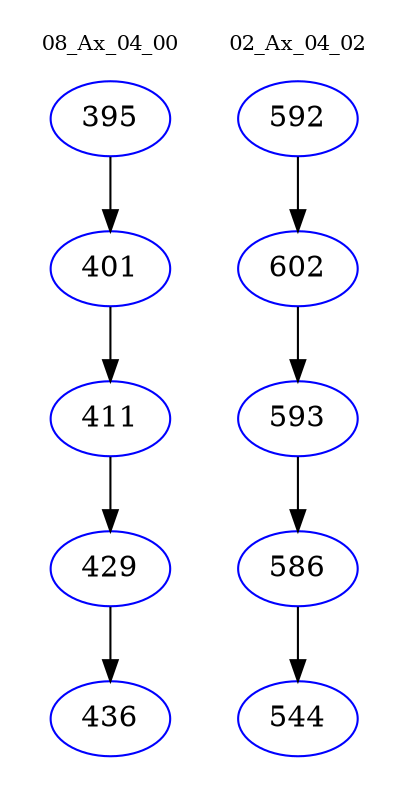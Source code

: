 digraph{
subgraph cluster_0 {
color = white
label = "08_Ax_04_00";
fontsize=10;
T0_395 [label="395", color="blue"]
T0_395 -> T0_401 [color="black"]
T0_401 [label="401", color="blue"]
T0_401 -> T0_411 [color="black"]
T0_411 [label="411", color="blue"]
T0_411 -> T0_429 [color="black"]
T0_429 [label="429", color="blue"]
T0_429 -> T0_436 [color="black"]
T0_436 [label="436", color="blue"]
}
subgraph cluster_1 {
color = white
label = "02_Ax_04_02";
fontsize=10;
T1_592 [label="592", color="blue"]
T1_592 -> T1_602 [color="black"]
T1_602 [label="602", color="blue"]
T1_602 -> T1_593 [color="black"]
T1_593 [label="593", color="blue"]
T1_593 -> T1_586 [color="black"]
T1_586 [label="586", color="blue"]
T1_586 -> T1_544 [color="black"]
T1_544 [label="544", color="blue"]
}
}
